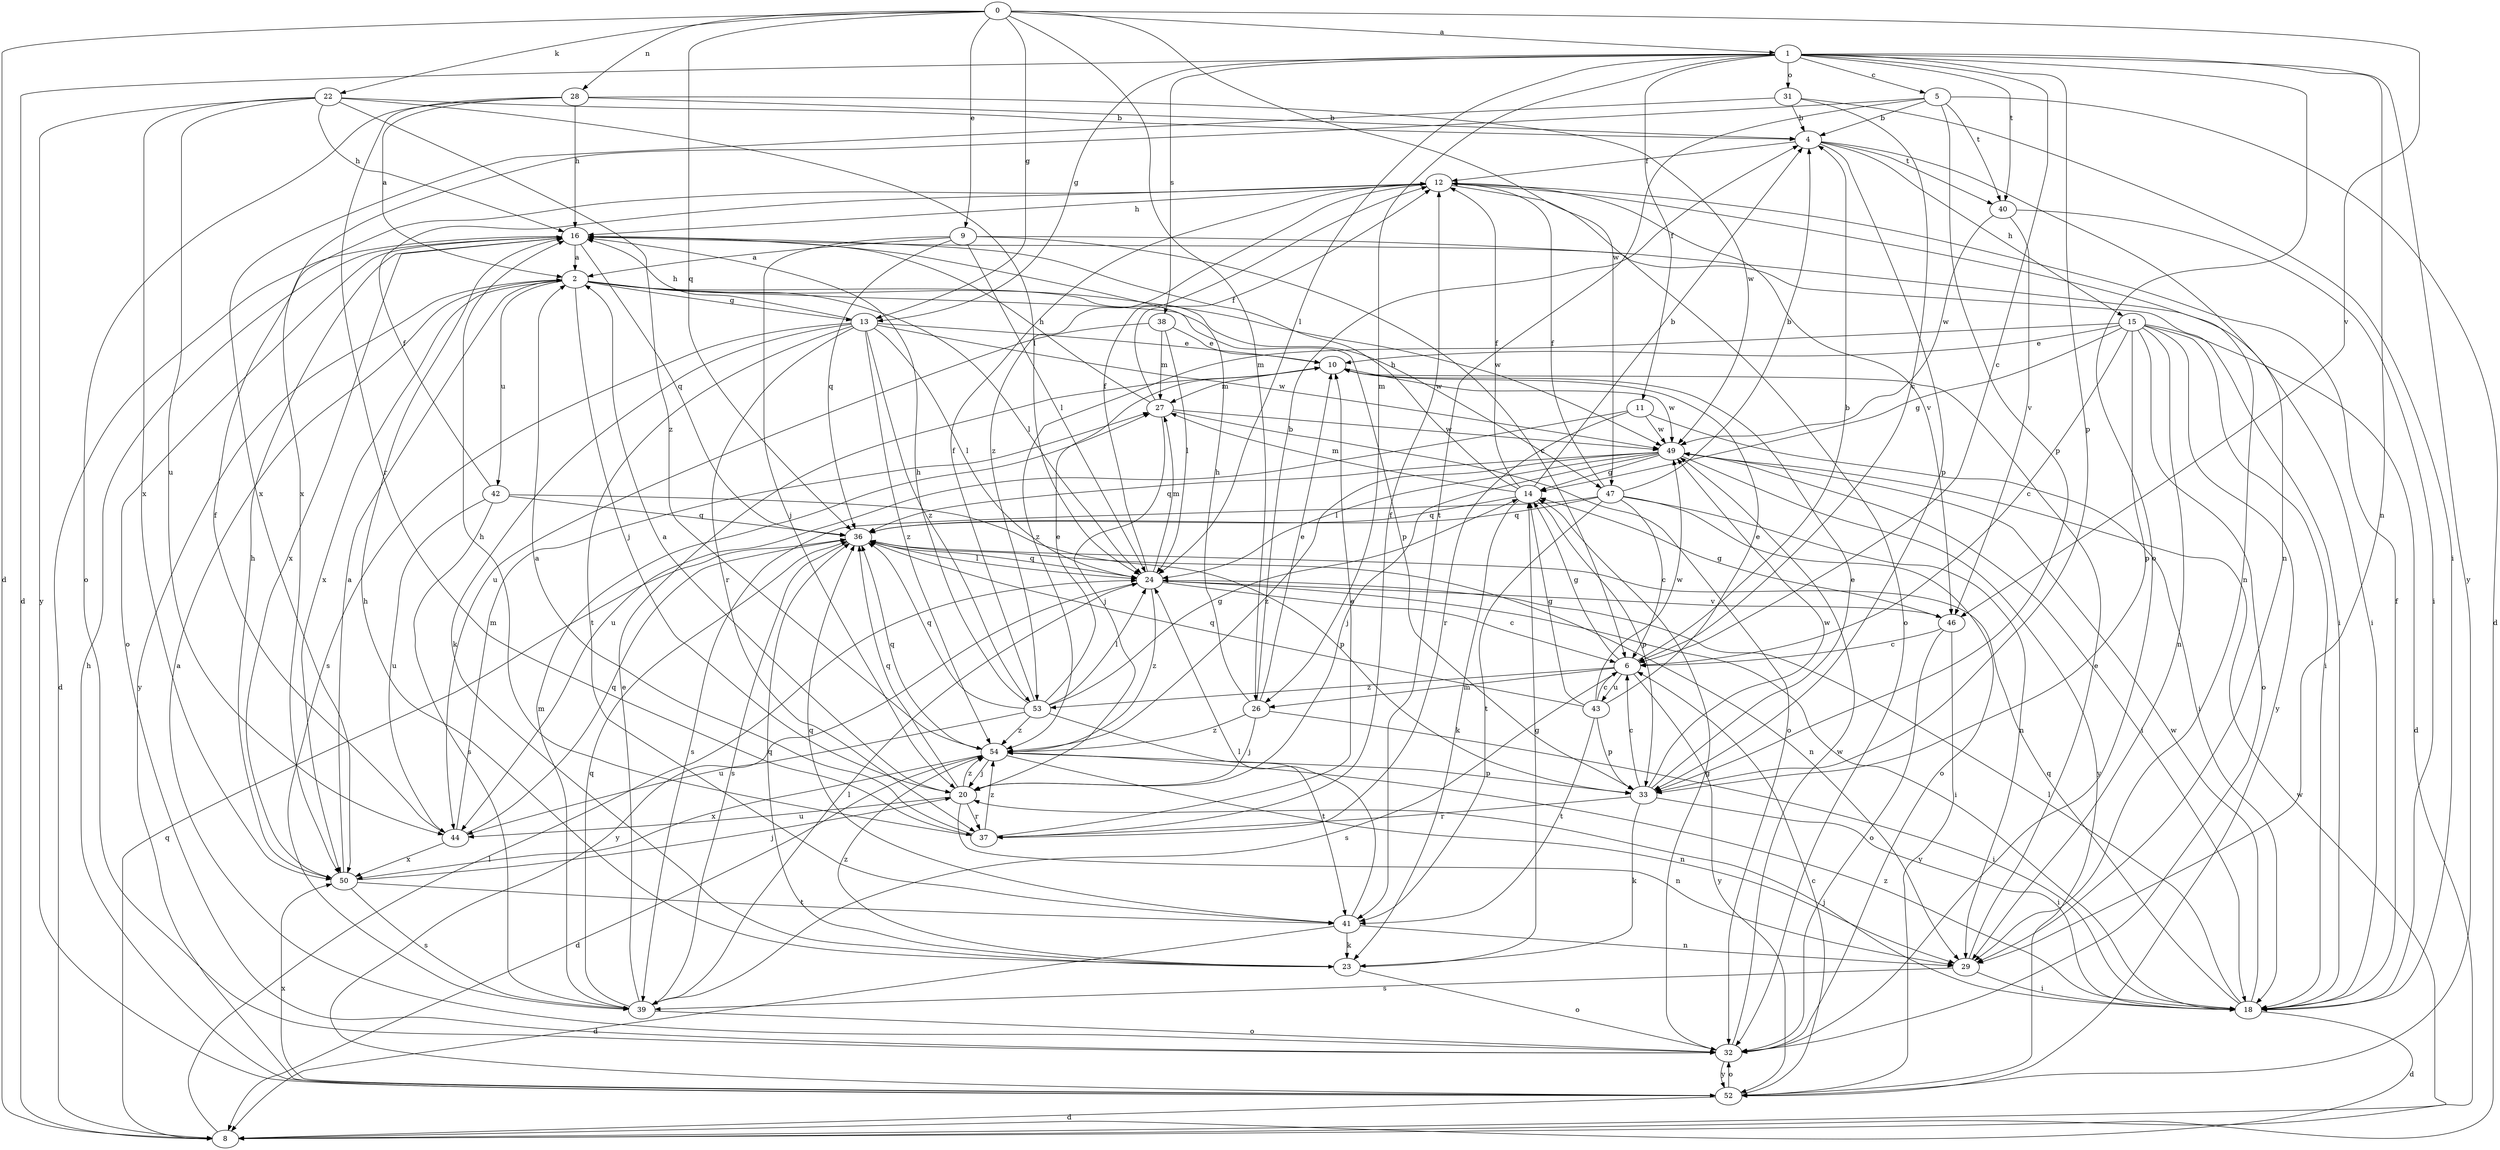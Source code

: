 strict digraph  {
0;
1;
2;
4;
5;
6;
8;
9;
10;
11;
12;
13;
14;
15;
16;
18;
20;
22;
23;
24;
26;
27;
28;
29;
31;
32;
33;
36;
37;
38;
39;
40;
41;
42;
43;
44;
46;
47;
49;
50;
52;
53;
54;
0 -> 1  [label=a];
0 -> 8  [label=d];
0 -> 9  [label=e];
0 -> 13  [label=g];
0 -> 22  [label=k];
0 -> 26  [label=m];
0 -> 28  [label=n];
0 -> 36  [label=q];
0 -> 46  [label=v];
0 -> 47  [label=w];
1 -> 5  [label=c];
1 -> 6  [label=c];
1 -> 8  [label=d];
1 -> 11  [label=f];
1 -> 13  [label=g];
1 -> 24  [label=l];
1 -> 26  [label=m];
1 -> 29  [label=n];
1 -> 31  [label=o];
1 -> 32  [label=o];
1 -> 33  [label=p];
1 -> 38  [label=s];
1 -> 40  [label=t];
1 -> 52  [label=y];
2 -> 13  [label=g];
2 -> 20  [label=j];
2 -> 24  [label=l];
2 -> 33  [label=p];
2 -> 42  [label=u];
2 -> 47  [label=w];
2 -> 49  [label=w];
2 -> 50  [label=x];
2 -> 52  [label=y];
4 -> 12  [label=f];
4 -> 15  [label=h];
4 -> 29  [label=n];
4 -> 33  [label=p];
4 -> 40  [label=t];
5 -> 4  [label=b];
5 -> 8  [label=d];
5 -> 33  [label=p];
5 -> 40  [label=t];
5 -> 41  [label=t];
5 -> 50  [label=x];
6 -> 4  [label=b];
6 -> 14  [label=g];
6 -> 26  [label=m];
6 -> 39  [label=s];
6 -> 43  [label=u];
6 -> 52  [label=y];
6 -> 53  [label=z];
8 -> 24  [label=l];
8 -> 36  [label=q];
8 -> 49  [label=w];
9 -> 2  [label=a];
9 -> 6  [label=c];
9 -> 18  [label=i];
9 -> 20  [label=j];
9 -> 24  [label=l];
9 -> 36  [label=q];
10 -> 27  [label=m];
10 -> 49  [label=w];
11 -> 18  [label=i];
11 -> 37  [label=r];
11 -> 44  [label=u];
11 -> 49  [label=w];
12 -> 16  [label=h];
12 -> 29  [label=n];
12 -> 32  [label=o];
12 -> 46  [label=v];
12 -> 53  [label=z];
13 -> 10  [label=e];
13 -> 16  [label=h];
13 -> 23  [label=k];
13 -> 24  [label=l];
13 -> 37  [label=r];
13 -> 39  [label=s];
13 -> 41  [label=t];
13 -> 49  [label=w];
13 -> 53  [label=z];
13 -> 54  [label=z];
14 -> 4  [label=b];
14 -> 12  [label=f];
14 -> 16  [label=h];
14 -> 23  [label=k];
14 -> 27  [label=m];
14 -> 33  [label=p];
14 -> 36  [label=q];
15 -> 6  [label=c];
15 -> 8  [label=d];
15 -> 10  [label=e];
15 -> 14  [label=g];
15 -> 18  [label=i];
15 -> 29  [label=n];
15 -> 32  [label=o];
15 -> 33  [label=p];
15 -> 52  [label=y];
15 -> 54  [label=z];
16 -> 2  [label=a];
16 -> 8  [label=d];
16 -> 18  [label=i];
16 -> 32  [label=o];
16 -> 36  [label=q];
16 -> 50  [label=x];
18 -> 8  [label=d];
18 -> 12  [label=f];
18 -> 20  [label=j];
18 -> 24  [label=l];
18 -> 36  [label=q];
18 -> 49  [label=w];
18 -> 54  [label=z];
20 -> 2  [label=a];
20 -> 29  [label=n];
20 -> 36  [label=q];
20 -> 37  [label=r];
20 -> 44  [label=u];
20 -> 54  [label=z];
22 -> 4  [label=b];
22 -> 16  [label=h];
22 -> 24  [label=l];
22 -> 44  [label=u];
22 -> 50  [label=x];
22 -> 52  [label=y];
22 -> 54  [label=z];
23 -> 14  [label=g];
23 -> 16  [label=h];
23 -> 32  [label=o];
23 -> 36  [label=q];
23 -> 54  [label=z];
24 -> 6  [label=c];
24 -> 12  [label=f];
24 -> 18  [label=i];
24 -> 27  [label=m];
24 -> 36  [label=q];
24 -> 46  [label=v];
24 -> 52  [label=y];
24 -> 54  [label=z];
26 -> 4  [label=b];
26 -> 10  [label=e];
26 -> 16  [label=h];
26 -> 18  [label=i];
26 -> 20  [label=j];
26 -> 54  [label=z];
27 -> 12  [label=f];
27 -> 16  [label=h];
27 -> 20  [label=j];
27 -> 32  [label=o];
27 -> 49  [label=w];
28 -> 2  [label=a];
28 -> 4  [label=b];
28 -> 16  [label=h];
28 -> 32  [label=o];
28 -> 37  [label=r];
28 -> 49  [label=w];
29 -> 10  [label=e];
29 -> 18  [label=i];
29 -> 39  [label=s];
31 -> 4  [label=b];
31 -> 6  [label=c];
31 -> 18  [label=i];
31 -> 50  [label=x];
32 -> 2  [label=a];
32 -> 14  [label=g];
32 -> 49  [label=w];
32 -> 52  [label=y];
33 -> 6  [label=c];
33 -> 10  [label=e];
33 -> 18  [label=i];
33 -> 23  [label=k];
33 -> 37  [label=r];
33 -> 49  [label=w];
36 -> 24  [label=l];
36 -> 29  [label=n];
36 -> 39  [label=s];
37 -> 2  [label=a];
37 -> 10  [label=e];
37 -> 12  [label=f];
37 -> 16  [label=h];
37 -> 54  [label=z];
38 -> 10  [label=e];
38 -> 24  [label=l];
38 -> 27  [label=m];
38 -> 44  [label=u];
39 -> 10  [label=e];
39 -> 24  [label=l];
39 -> 27  [label=m];
39 -> 32  [label=o];
39 -> 36  [label=q];
40 -> 18  [label=i];
40 -> 46  [label=v];
40 -> 49  [label=w];
41 -> 8  [label=d];
41 -> 23  [label=k];
41 -> 24  [label=l];
41 -> 29  [label=n];
41 -> 36  [label=q];
42 -> 12  [label=f];
42 -> 33  [label=p];
42 -> 36  [label=q];
42 -> 39  [label=s];
42 -> 44  [label=u];
43 -> 6  [label=c];
43 -> 10  [label=e];
43 -> 14  [label=g];
43 -> 33  [label=p];
43 -> 36  [label=q];
43 -> 41  [label=t];
43 -> 49  [label=w];
44 -> 12  [label=f];
44 -> 27  [label=m];
44 -> 36  [label=q];
44 -> 50  [label=x];
46 -> 6  [label=c];
46 -> 14  [label=g];
46 -> 32  [label=o];
46 -> 52  [label=y];
47 -> 4  [label=b];
47 -> 6  [label=c];
47 -> 12  [label=f];
47 -> 29  [label=n];
47 -> 32  [label=o];
47 -> 36  [label=q];
47 -> 39  [label=s];
47 -> 41  [label=t];
49 -> 14  [label=g];
49 -> 18  [label=i];
49 -> 20  [label=j];
49 -> 24  [label=l];
49 -> 36  [label=q];
49 -> 52  [label=y];
49 -> 54  [label=z];
50 -> 2  [label=a];
50 -> 16  [label=h];
50 -> 20  [label=j];
50 -> 39  [label=s];
50 -> 41  [label=t];
52 -> 6  [label=c];
52 -> 8  [label=d];
52 -> 16  [label=h];
52 -> 32  [label=o];
52 -> 50  [label=x];
53 -> 10  [label=e];
53 -> 12  [label=f];
53 -> 14  [label=g];
53 -> 16  [label=h];
53 -> 24  [label=l];
53 -> 36  [label=q];
53 -> 41  [label=t];
53 -> 44  [label=u];
53 -> 54  [label=z];
54 -> 8  [label=d];
54 -> 20  [label=j];
54 -> 29  [label=n];
54 -> 33  [label=p];
54 -> 36  [label=q];
54 -> 50  [label=x];
}
